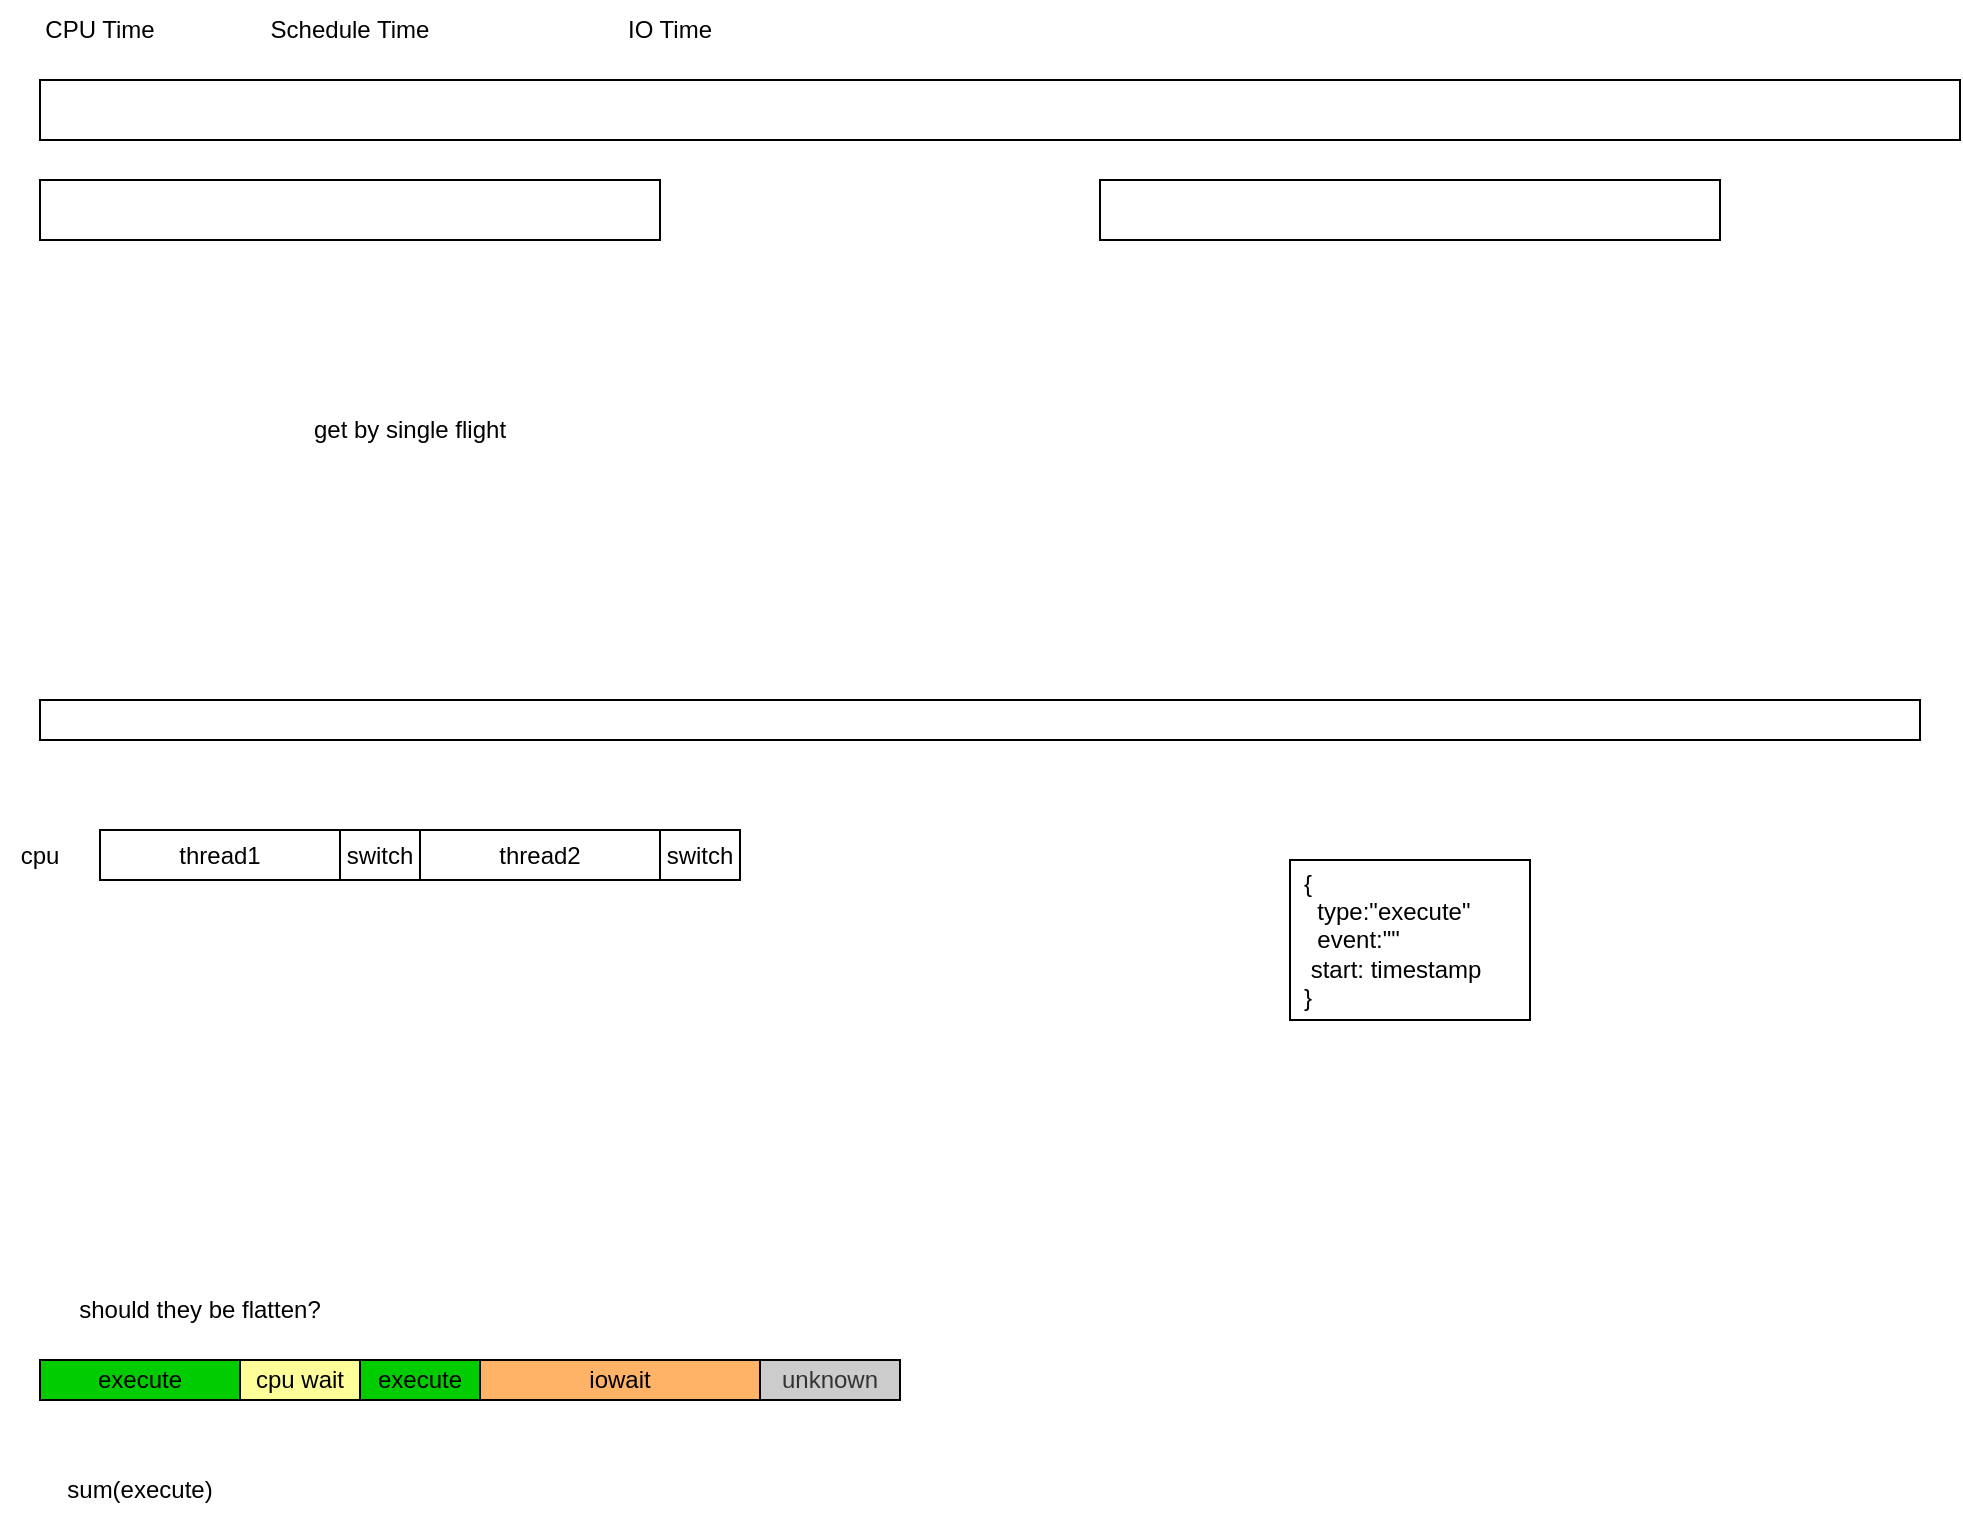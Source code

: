 <mxfile version="16.0.3" type="github">
  <diagram id="uxUo4bTcb8uZmthVxRFw" name="Page-1">
    <mxGraphModel dx="1985" dy="742" grid="1" gridSize="10" guides="1" tooltips="1" connect="1" arrows="1" fold="1" page="1" pageScale="1" pageWidth="850" pageHeight="1100" math="0" shadow="0">
      <root>
        <mxCell id="0" />
        <mxCell id="1" parent="0" />
        <mxCell id="PDN0L5HFEVbRZUmFFBCr-20" value="" style="rounded=0;whiteSpace=wrap;html=1;" vertex="1" parent="1">
          <mxGeometry x="625" y="620" width="120" height="80" as="geometry" />
        </mxCell>
        <mxCell id="PDN0L5HFEVbRZUmFFBCr-1" value="" style="rounded=0;whiteSpace=wrap;html=1;" vertex="1" parent="1">
          <mxGeometry y="280" width="310" height="30" as="geometry" />
        </mxCell>
        <mxCell id="PDN0L5HFEVbRZUmFFBCr-2" value="" style="rounded=0;whiteSpace=wrap;html=1;" vertex="1" parent="1">
          <mxGeometry x="530" y="280" width="310" height="30" as="geometry" />
        </mxCell>
        <mxCell id="PDN0L5HFEVbRZUmFFBCr-3" value="" style="rounded=0;whiteSpace=wrap;html=1;" vertex="1" parent="1">
          <mxGeometry y="230" width="960" height="30" as="geometry" />
        </mxCell>
        <mxCell id="PDN0L5HFEVbRZUmFFBCr-5" value="CPU Time" style="text;html=1;strokeColor=none;fillColor=none;align=center;verticalAlign=middle;whiteSpace=wrap;rounded=0;" vertex="1" parent="1">
          <mxGeometry y="190" width="60" height="30" as="geometry" />
        </mxCell>
        <mxCell id="PDN0L5HFEVbRZUmFFBCr-6" value="Schedule Time" style="text;html=1;strokeColor=none;fillColor=none;align=center;verticalAlign=middle;whiteSpace=wrap;rounded=0;" vertex="1" parent="1">
          <mxGeometry x="110" y="190" width="90" height="30" as="geometry" />
        </mxCell>
        <mxCell id="PDN0L5HFEVbRZUmFFBCr-7" value="IO Time" style="text;html=1;strokeColor=none;fillColor=none;align=center;verticalAlign=middle;whiteSpace=wrap;rounded=0;" vertex="1" parent="1">
          <mxGeometry x="270" y="190" width="90" height="30" as="geometry" />
        </mxCell>
        <mxCell id="PDN0L5HFEVbRZUmFFBCr-8" value="get by single flight" style="text;html=1;strokeColor=none;fillColor=none;align=center;verticalAlign=middle;whiteSpace=wrap;rounded=0;" vertex="1" parent="1">
          <mxGeometry x="60" y="390" width="250" height="30" as="geometry" />
        </mxCell>
        <mxCell id="PDN0L5HFEVbRZUmFFBCr-9" value="" style="rounded=0;whiteSpace=wrap;html=1;" vertex="1" parent="1">
          <mxGeometry y="540" width="940" height="20" as="geometry" />
        </mxCell>
        <mxCell id="PDN0L5HFEVbRZUmFFBCr-10" value="cpu" style="text;html=1;strokeColor=none;fillColor=none;align=center;verticalAlign=middle;whiteSpace=wrap;rounded=0;" vertex="1" parent="1">
          <mxGeometry x="-20" y="606.25" width="40" height="22.5" as="geometry" />
        </mxCell>
        <mxCell id="PDN0L5HFEVbRZUmFFBCr-11" value="thread1" style="rounded=0;whiteSpace=wrap;html=1;" vertex="1" parent="1">
          <mxGeometry x="30" y="605" width="120" height="25" as="geometry" />
        </mxCell>
        <mxCell id="PDN0L5HFEVbRZUmFFBCr-12" value="switch" style="rounded=0;whiteSpace=wrap;html=1;" vertex="1" parent="1">
          <mxGeometry x="150" y="605" width="40" height="25" as="geometry" />
        </mxCell>
        <mxCell id="PDN0L5HFEVbRZUmFFBCr-13" value="thread2" style="rounded=0;whiteSpace=wrap;html=1;" vertex="1" parent="1">
          <mxGeometry x="190" y="605" width="120" height="25" as="geometry" />
        </mxCell>
        <mxCell id="PDN0L5HFEVbRZUmFFBCr-14" value="switch" style="rounded=0;whiteSpace=wrap;html=1;" vertex="1" parent="1">
          <mxGeometry x="310" y="605" width="40" height="25" as="geometry" />
        </mxCell>
        <mxCell id="PDN0L5HFEVbRZUmFFBCr-15" value="execute" style="rounded=0;whiteSpace=wrap;html=1;fillColor=#00CC00;strokeColor=#000000;" vertex="1" parent="1">
          <mxGeometry y="870" width="100" height="20" as="geometry" />
        </mxCell>
        <mxCell id="PDN0L5HFEVbRZUmFFBCr-16" value="cpu wait" style="rounded=0;whiteSpace=wrap;html=1;fillColor=#FFFF99;" vertex="1" parent="1">
          <mxGeometry x="100" y="870" width="60" height="20" as="geometry" />
        </mxCell>
        <mxCell id="PDN0L5HFEVbRZUmFFBCr-17" value="execute" style="rounded=0;whiteSpace=wrap;html=1;fillColor=#00CC00;" vertex="1" parent="1">
          <mxGeometry x="160" y="870" width="60" height="20" as="geometry" />
        </mxCell>
        <mxCell id="PDN0L5HFEVbRZUmFFBCr-18" value="iowait" style="rounded=0;whiteSpace=wrap;html=1;fillColor=#FFB366;" vertex="1" parent="1">
          <mxGeometry x="220" y="870" width="140" height="20" as="geometry" />
        </mxCell>
        <mxCell id="PDN0L5HFEVbRZUmFFBCr-19" value="{&lt;br&gt;&amp;nbsp;&amp;nbsp;type:&quot;execute&quot;&lt;br&gt;&amp;nbsp; event:&quot;&quot;&lt;br&gt;&amp;nbsp;start: timestamp&lt;br&gt;}" style="text;html=1;strokeColor=none;fillColor=none;align=left;verticalAlign=middle;whiteSpace=wrap;rounded=0;" vertex="1" parent="1">
          <mxGeometry x="630" y="642.5" width="105" height="35" as="geometry" />
        </mxCell>
        <mxCell id="PDN0L5HFEVbRZUmFFBCr-21" value="unknown" style="rounded=0;whiteSpace=wrap;html=1;fillColor=#CCCCCC;strokeColor=#000000;fontColor=#333333;" vertex="1" parent="1">
          <mxGeometry x="360" y="870" width="70" height="20" as="geometry" />
        </mxCell>
        <mxCell id="PDN0L5HFEVbRZUmFFBCr-22" value="should they be flatten?" style="text;html=1;strokeColor=none;fillColor=none;align=center;verticalAlign=middle;whiteSpace=wrap;rounded=0;" vertex="1" parent="1">
          <mxGeometry y="830" width="160" height="30" as="geometry" />
        </mxCell>
        <mxCell id="PDN0L5HFEVbRZUmFFBCr-23" value="sum(execute)" style="text;html=1;strokeColor=none;fillColor=none;align=center;verticalAlign=middle;whiteSpace=wrap;rounded=0;" vertex="1" parent="1">
          <mxGeometry y="920" width="100" height="30" as="geometry" />
        </mxCell>
      </root>
    </mxGraphModel>
  </diagram>
</mxfile>
